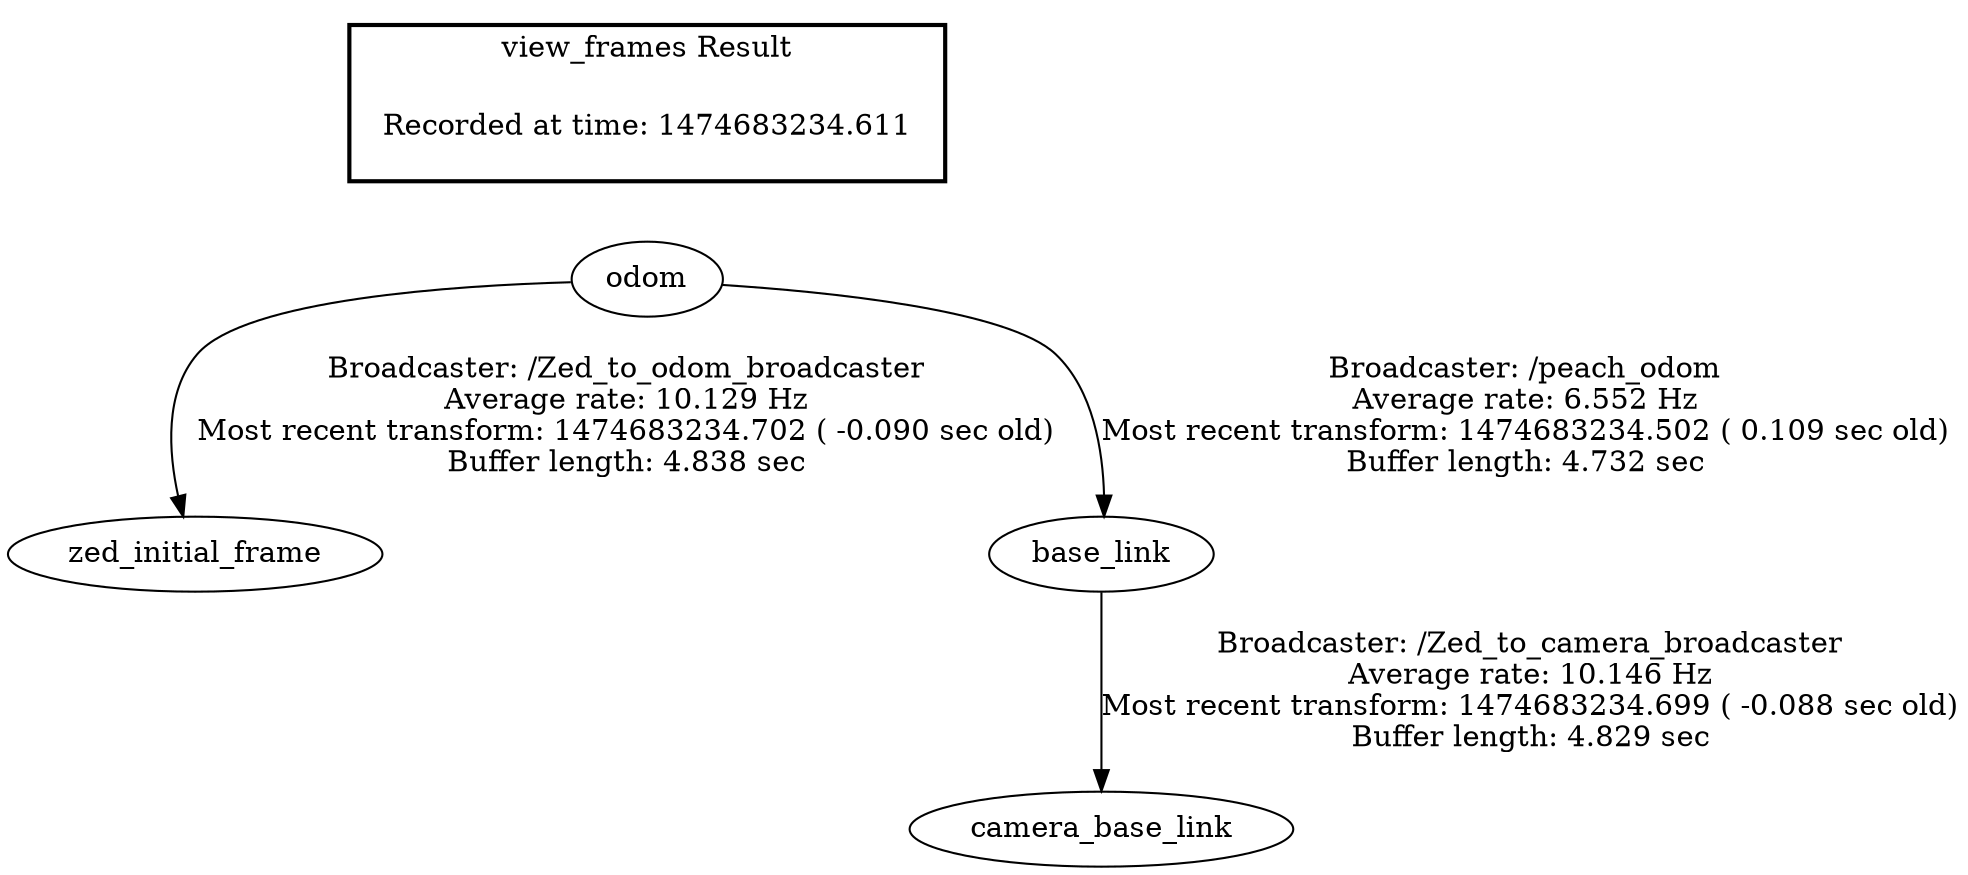 digraph G {
"odom" -> "zed_initial_frame"[label="Broadcaster: /Zed_to_odom_broadcaster\nAverage rate: 10.129 Hz\nMost recent transform: 1474683234.702 ( -0.090 sec old)\nBuffer length: 4.838 sec\n"];
"base_link" -> "camera_base_link"[label="Broadcaster: /Zed_to_camera_broadcaster\nAverage rate: 10.146 Hz\nMost recent transform: 1474683234.699 ( -0.088 sec old)\nBuffer length: 4.829 sec\n"];
"odom" -> "base_link"[label="Broadcaster: /peach_odom\nAverage rate: 6.552 Hz\nMost recent transform: 1474683234.502 ( 0.109 sec old)\nBuffer length: 4.732 sec\n"];
edge [style=invis];
 subgraph cluster_legend { style=bold; color=black; label ="view_frames Result";
"Recorded at time: 1474683234.611"[ shape=plaintext ] ;
 }->"odom";
}